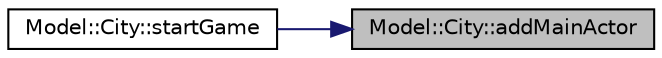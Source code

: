 digraph "Model::City::addMainActor"
{
 // LATEX_PDF_SIZE
  edge [fontname="Helvetica",fontsize="10",labelfontname="Helvetica",labelfontsize="10"];
  node [fontname="Helvetica",fontsize="10",shape=record];
  rankdir="RL";
  Node1 [label="Model::City::addMainActor",height=0.2,width=0.4,color="black", fillcolor="grey75", style="filled", fontcolor="black",tooltip="Add new main player to city's map."];
  Node1 -> Node2 [dir="back",color="midnightblue",fontsize="10",style="solid"];
  Node2 [label="Model::City::startGame",height=0.2,width=0.4,color="black", fillcolor="white", style="filled",URL="$class_model_1_1_city.html#a2f35ab582f2b0742cd13c3ed9b8ba6fa",tooltip="startGame"];
}

